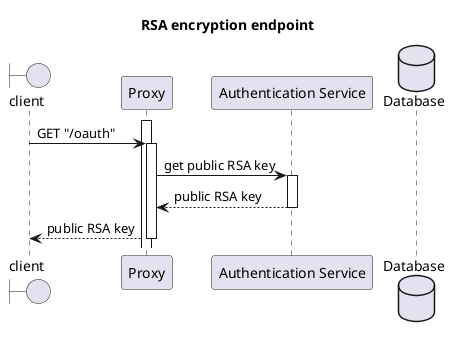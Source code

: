 @startuml
boundary client
participant Proxy as proxy
participant "Authentication Service" as auth
database Database as db
title RSA encryption endpoint

activate proxy
client -> proxy : GET "/oauth"
activate proxy
proxy -> auth : get public RSA key
activate auth
auth --> proxy : public RSA key
deactivate auth
proxy --> client : public RSA key
deactivate proxy
@enduml